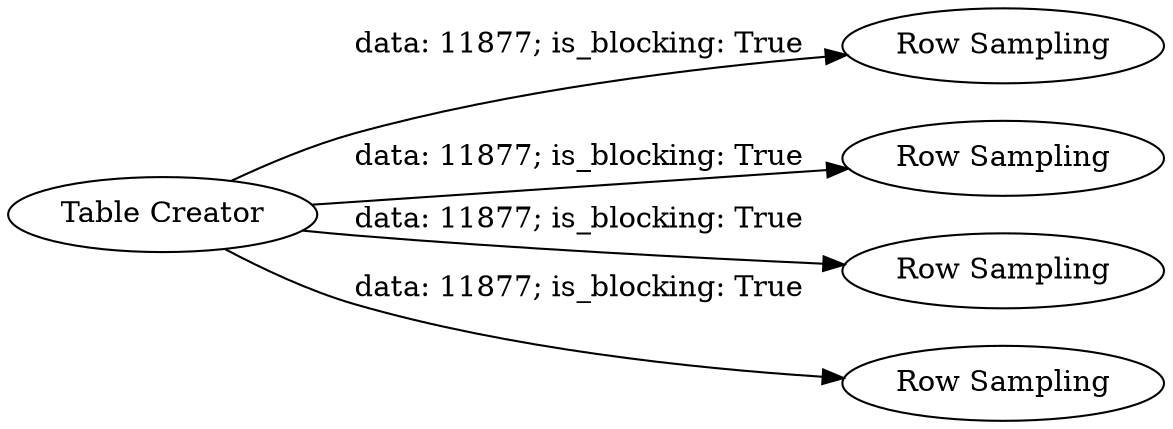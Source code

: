 digraph {
	"3815591490727884454_20" [label="Row Sampling"]
	"3815591490727884454_22" [label="Row Sampling"]
	"3815591490727884454_4" [label="Table Creator"]
	"3815591490727884454_21" [label="Row Sampling"]
	"3815591490727884454_19" [label="Row Sampling"]
	"3815591490727884454_4" -> "3815591490727884454_19" [label="data: 11877; is_blocking: True"]
	"3815591490727884454_4" -> "3815591490727884454_21" [label="data: 11877; is_blocking: True"]
	"3815591490727884454_4" -> "3815591490727884454_22" [label="data: 11877; is_blocking: True"]
	"3815591490727884454_4" -> "3815591490727884454_20" [label="data: 11877; is_blocking: True"]
	rankdir=LR
}
